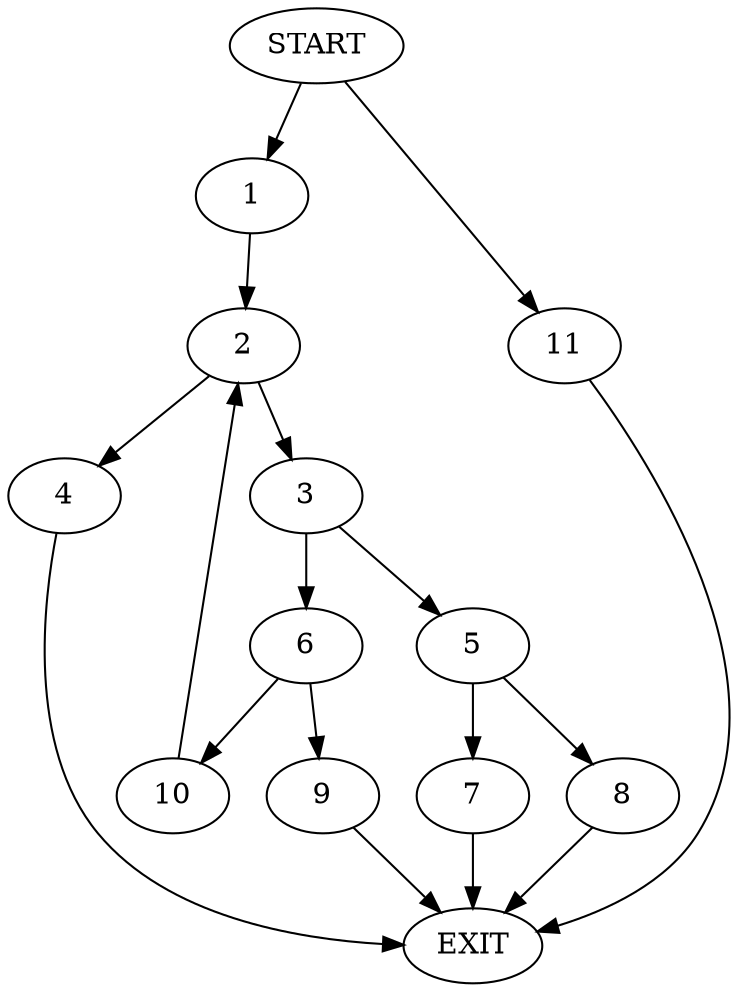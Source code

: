 digraph {
0 [label="START"]
12 [label="EXIT"]
0 -> 1
1 -> 2
2 -> 3
2 -> 4
3 -> 5
3 -> 6
4 -> 12
5 -> 7
5 -> 8
6 -> 9
6 -> 10
9 -> 12
10 -> 2
8 -> 12
7 -> 12
0 -> 11
11 -> 12
}
